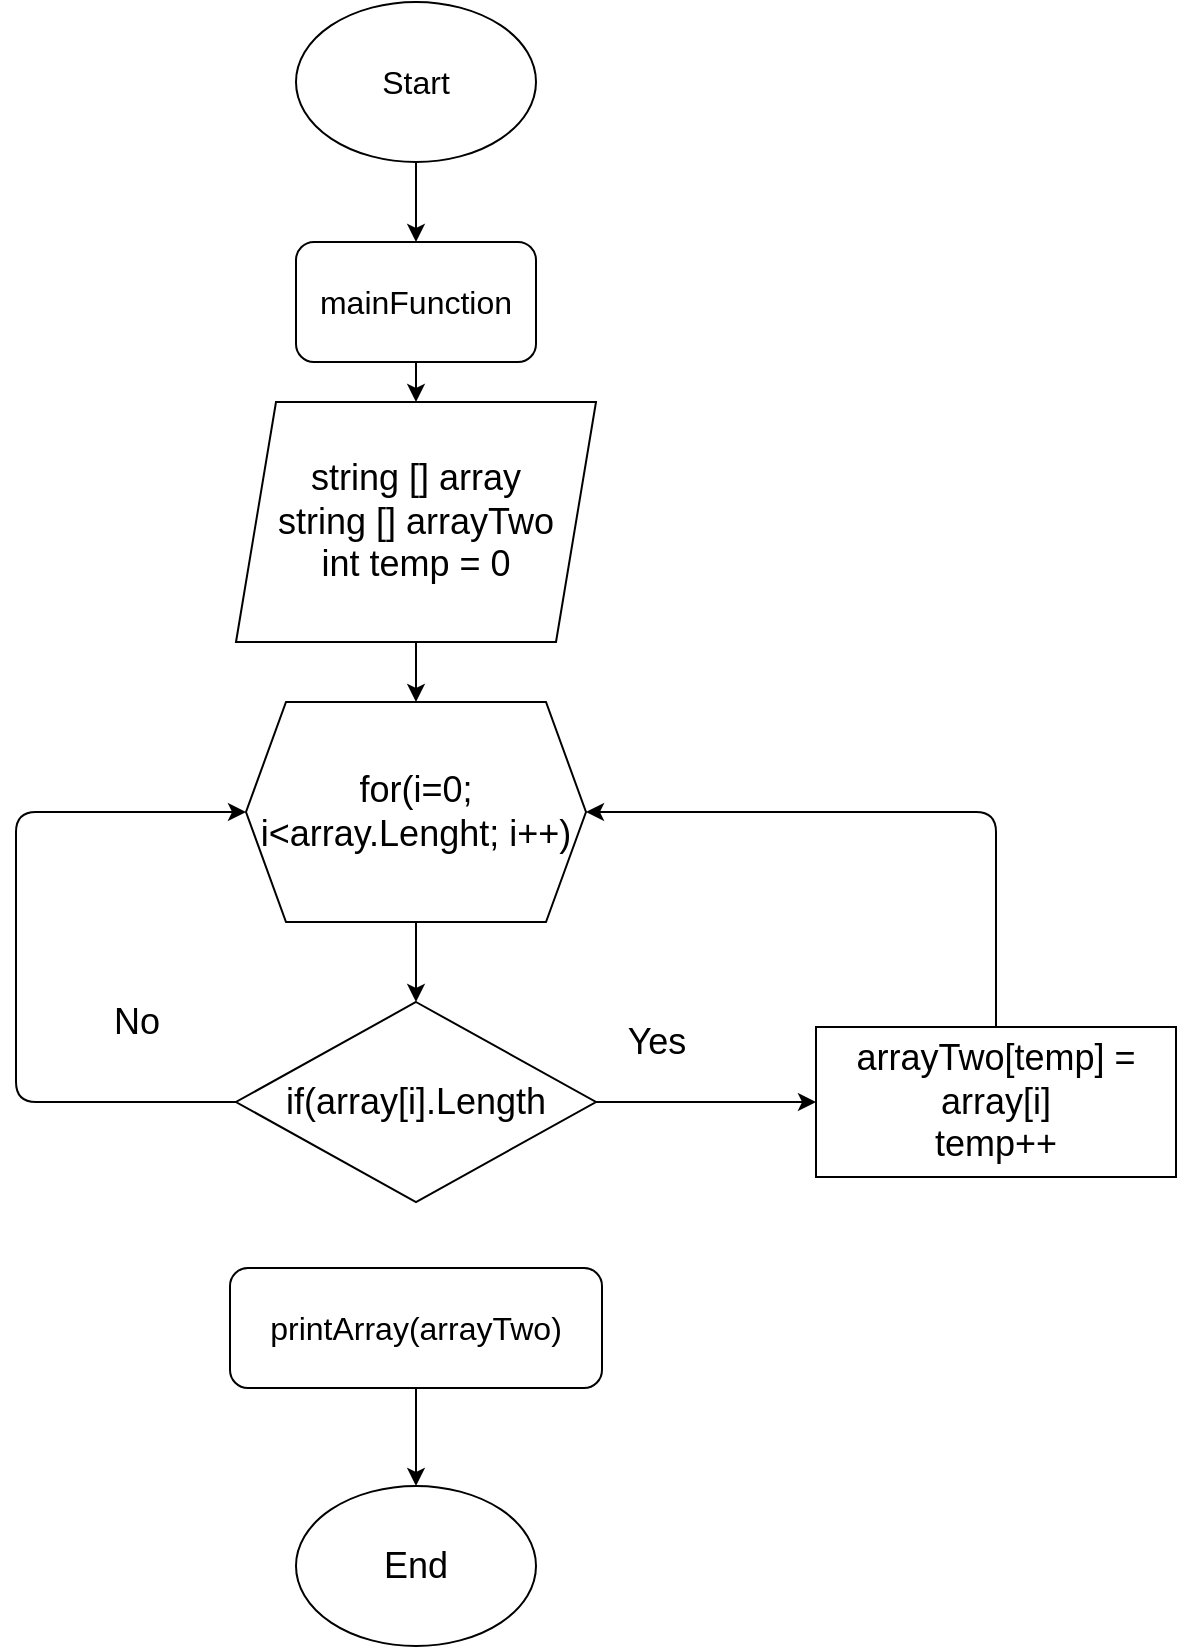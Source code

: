 <mxfile>
    <diagram id="tyZ8XlRElJA9rq6AFwzy" name="Страница 1">
        <mxGraphModel dx="1416" dy="1677" grid="0" gridSize="10" guides="1" tooltips="1" connect="1" arrows="1" fold="1" page="1" pageScale="1" pageWidth="827" pageHeight="1169" math="0" shadow="0">
            <root>
                <mxCell id="0"/>
                <mxCell id="1" parent="0"/>
                <mxCell id="4" value="" style="edgeStyle=none;html=1;fontSize=16;" edge="1" parent="1" target="3">
                    <mxGeometry relative="1" as="geometry">
                        <mxPoint x="356" y="76" as="sourcePoint"/>
                    </mxGeometry>
                </mxCell>
                <mxCell id="2" value="&lt;font style=&quot;font-size: 16px&quot;&gt;Start&lt;/font&gt;" style="ellipse;whiteSpace=wrap;html=1;" vertex="1" parent="1">
                    <mxGeometry x="296" y="-4" width="120" height="80" as="geometry"/>
                </mxCell>
                <mxCell id="7" value="" style="edgeStyle=none;html=1;fontSize=18;" edge="1" parent="1" source="3" target="5">
                    <mxGeometry relative="1" as="geometry"/>
                </mxCell>
                <mxCell id="3" value="mainFunction" style="rounded=1;whiteSpace=wrap;html=1;fontSize=16;" vertex="1" parent="1">
                    <mxGeometry x="296" y="116" width="120" height="60" as="geometry"/>
                </mxCell>
                <mxCell id="10" value="" style="edgeStyle=none;html=1;fontSize=18;" edge="1" parent="1" source="5" target="6">
                    <mxGeometry relative="1" as="geometry"/>
                </mxCell>
                <mxCell id="5" value="string [] array&lt;br&gt;string [] arrayTwo&lt;br&gt;int temp = 0" style="shape=parallelogram;perimeter=parallelogramPerimeter;whiteSpace=wrap;html=1;fixedSize=1;fontSize=18;" vertex="1" parent="1">
                    <mxGeometry x="266" y="196" width="180" height="120" as="geometry"/>
                </mxCell>
                <mxCell id="12" value="" style="edgeStyle=none;html=1;fontSize=18;" edge="1" parent="1" source="6" target="11">
                    <mxGeometry relative="1" as="geometry"/>
                </mxCell>
                <mxCell id="6" value="for(i=0; i&amp;lt;array.Lenght; i++)" style="shape=hexagon;perimeter=hexagonPerimeter2;whiteSpace=wrap;html=1;fixedSize=1;fontSize=18;" vertex="1" parent="1">
                    <mxGeometry x="271" y="346" width="170" height="110" as="geometry"/>
                </mxCell>
                <mxCell id="13" style="edgeStyle=none;html=1;fontSize=18;" edge="1" parent="1" source="11">
                    <mxGeometry relative="1" as="geometry">
                        <mxPoint x="556" y="546" as="targetPoint"/>
                    </mxGeometry>
                </mxCell>
                <mxCell id="18" style="edgeStyle=none;html=1;entryX=0;entryY=0.5;entryDx=0;entryDy=0;fontSize=18;" edge="1" parent="1" source="11" target="6">
                    <mxGeometry relative="1" as="geometry">
                        <Array as="points">
                            <mxPoint x="156" y="546"/>
                            <mxPoint x="156" y="401"/>
                        </Array>
                    </mxGeometry>
                </mxCell>
                <mxCell id="11" value="if(array[i].Length" style="rhombus;whiteSpace=wrap;html=1;fontSize=18;" vertex="1" parent="1">
                    <mxGeometry x="266" y="496" width="180" height="100" as="geometry"/>
                </mxCell>
                <mxCell id="16" style="edgeStyle=none;html=1;fontSize=18;entryX=1;entryY=0.5;entryDx=0;entryDy=0;" edge="1" parent="1" source="14" target="6">
                    <mxGeometry relative="1" as="geometry">
                        <mxPoint x="646" y="406" as="targetPoint"/>
                        <Array as="points">
                            <mxPoint x="646" y="401"/>
                        </Array>
                    </mxGeometry>
                </mxCell>
                <mxCell id="14" value="arrayTwo[temp] = array[i]&lt;br&gt;temp++" style="rounded=0;whiteSpace=wrap;html=1;fontSize=18;" vertex="1" parent="1">
                    <mxGeometry x="556" y="508.5" width="180" height="75" as="geometry"/>
                </mxCell>
                <mxCell id="17" value="Yes" style="text;html=1;align=center;verticalAlign=middle;resizable=0;points=[];autosize=1;strokeColor=none;fillColor=none;fontSize=18;" vertex="1" parent="1">
                    <mxGeometry x="456" y="501" width="40" height="30" as="geometry"/>
                </mxCell>
                <mxCell id="19" value="No" style="text;html=1;align=center;verticalAlign=middle;resizable=0;points=[];autosize=1;strokeColor=none;fillColor=none;fontSize=18;" vertex="1" parent="1">
                    <mxGeometry x="196" y="491" width="40" height="30" as="geometry"/>
                </mxCell>
                <mxCell id="22" value="" style="edgeStyle=none;html=1;fontSize=18;" edge="1" parent="1" source="20" target="21">
                    <mxGeometry relative="1" as="geometry"/>
                </mxCell>
                <mxCell id="20" value="printArray(arrayTwo)" style="rounded=1;whiteSpace=wrap;html=1;fontSize=16;" vertex="1" parent="1">
                    <mxGeometry x="263" y="629" width="186" height="60" as="geometry"/>
                </mxCell>
                <mxCell id="21" value="End" style="ellipse;whiteSpace=wrap;html=1;fontSize=18;" vertex="1" parent="1">
                    <mxGeometry x="296" y="738" width="120" height="80" as="geometry"/>
                </mxCell>
            </root>
        </mxGraphModel>
    </diagram>
</mxfile>